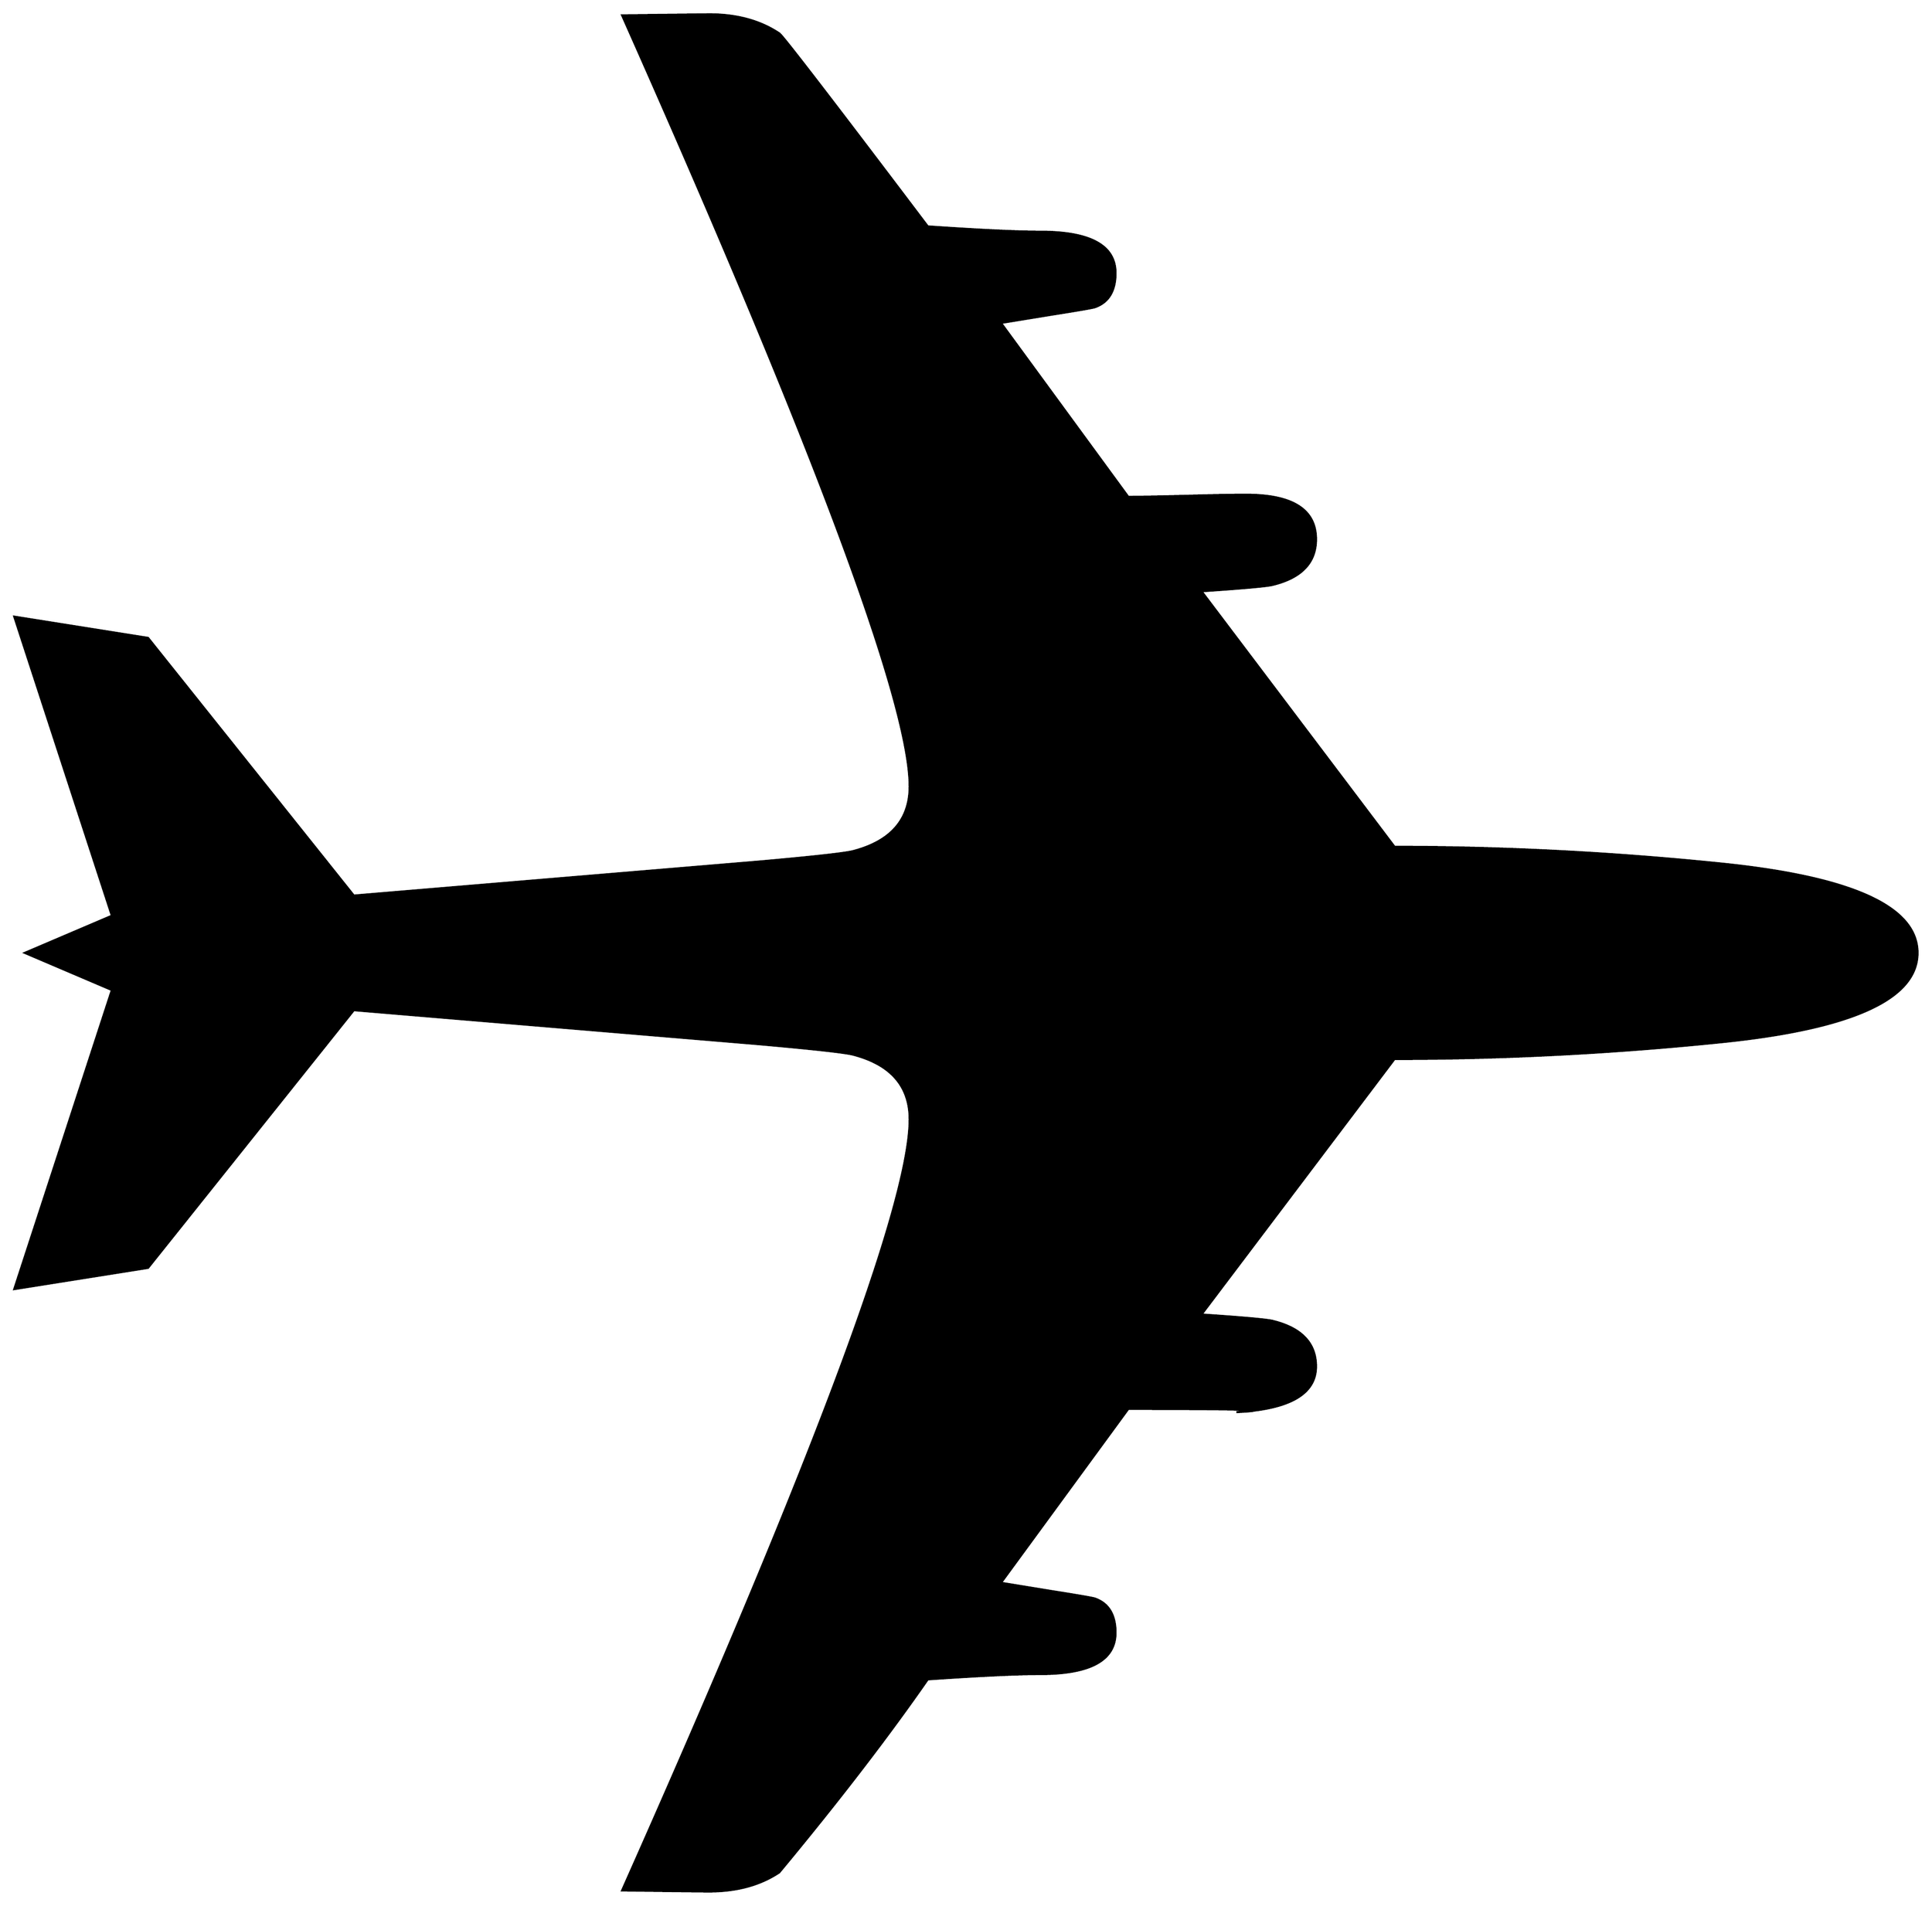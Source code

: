 


\begin{tikzpicture}[y=0.80pt, x=0.80pt, yscale=-1.0, xscale=1.0, inner sep=0pt, outer sep=0pt]
\begin{scope}[shift={(100.0,1747.0)},nonzero rule]
  \path[draw=.,fill=.,line width=1.600pt] (1867.0,-623.0) ..
    controls (1867.0,-579.667) and (1806.0,-551.667) ..
    (1684.0,-539.0) .. controls (1580.667,-528.333) and
    (1477.333,-523.0) .. (1374.0,-523.0) -- (1192.0,-282.0) ..
    controls (1231.333,-279.333) and (1253.667,-277.333) ..
    (1259.0,-276.0) .. controls (1286.333,-269.333) and
    (1300.0,-255.0) .. (1300.0,-233.0) .. controls
    (1300.0,-207.0) and (1275.0,-192.667) .. (1225.0,-190.0) ..
    controls (1265.0,-192.0) and (1231.0,-193.0) ..
    (1123.0,-193.0) -- (1003.0,-29.0) -- (1052.0,-21.0) ..
    controls (1077.333,-17.0) and (1090.667,-14.667) .. (1092.0,-14.0)
    .. controls (1104.667,-9.333) and (1111.0,1.333) .. (1111.0,18.0)
    .. controls (1111.0,44.0) and (1087.333,57.0) .. (1040.0,57.0)
    .. controls (1018.0,57.0) and (982.667,58.667) .. (934.0,62.0)
    .. controls (896.0,116.667) and (849.333,177.333) .. (794.0,244.0)
    .. controls (776.0,256.0) and (754.0,262.0) .. (728.0,262.0)
    .. controls (720.667,262.0) and (693.333,261.667) .. (646.0,261.0)
    .. controls (826.667,-145.0) and (917.0,-387.333) ..
    (917.0,-466.0) .. controls (917.0,-497.333) and (899.333,-517.667)
    .. (864.0,-527.0) .. controls (856.667,-529.0) and
    (826.667,-532.333) .. (774.0,-537.0) -- (393.0,-569.0) --
    (199.0,-326.0) -- (73.0,-306.0) -- (165.0,-588.0) --
    (83.0,-623.0) -- (165.0,-658.0) -- (73.0,-940.0) --
    (199.0,-920.0) -- (393.0,-677.0) -- (774.0,-709.0) ..
    controls (826.667,-713.667) and (856.667,-717.0) .. (864.0,-719.0)
    .. controls (899.333,-728.333) and (917.0,-748.667) ..
    (917.0,-780.0) .. controls (917.0,-858.667) and
    (826.667,-1101.0) .. (646.0,-1507.0) -- (728.0,-1508.0) ..
    controls (754.0,-1508.0) and (776.0,-1502.0) ..
    (794.0,-1490.0) .. controls (796.667,-1488.667) and
    (843.333,-1428.0) .. (934.0,-1308.0) .. controls
    (982.667,-1304.667) and (1018.0,-1303.0) .. (1040.0,-1303.0) ..
    controls (1087.333,-1303.0) and (1111.0,-1290.0) ..
    (1111.0,-1264.0) .. controls (1111.0,-1247.333) and
    (1104.667,-1236.667) .. (1092.0,-1232.0) .. controls
    (1090.667,-1231.333) and (1077.333,-1229.0) .. (1052.0,-1225.0) --
    (1003.0,-1217.0) -- (1123.0,-1053.0) .. controls
    (1133.667,-1053.0) and (1152.333,-1053.333) .. (1179.0,-1054.0) ..
    controls (1203.0,-1054.667) and (1221.333,-1055.0) ..
    (1234.0,-1055.0) .. controls (1278.0,-1055.0) and
    (1300.0,-1041.0) .. (1300.0,-1013.0) .. controls
    (1300.0,-991.0) and (1286.333,-976.667) .. (1259.0,-970.0) ..
    controls (1253.667,-968.667) and (1231.333,-966.667) ..
    (1192.0,-964.0) -- (1374.0,-723.0) .. controls
    (1477.333,-723.0) and (1580.667,-717.667) .. (1684.0,-707.0) ..
    controls (1806.0,-694.333) and (1867.0,-666.333) ..
    (1867.0,-623.0) -- cycle;
\end{scope}

\end{tikzpicture}

